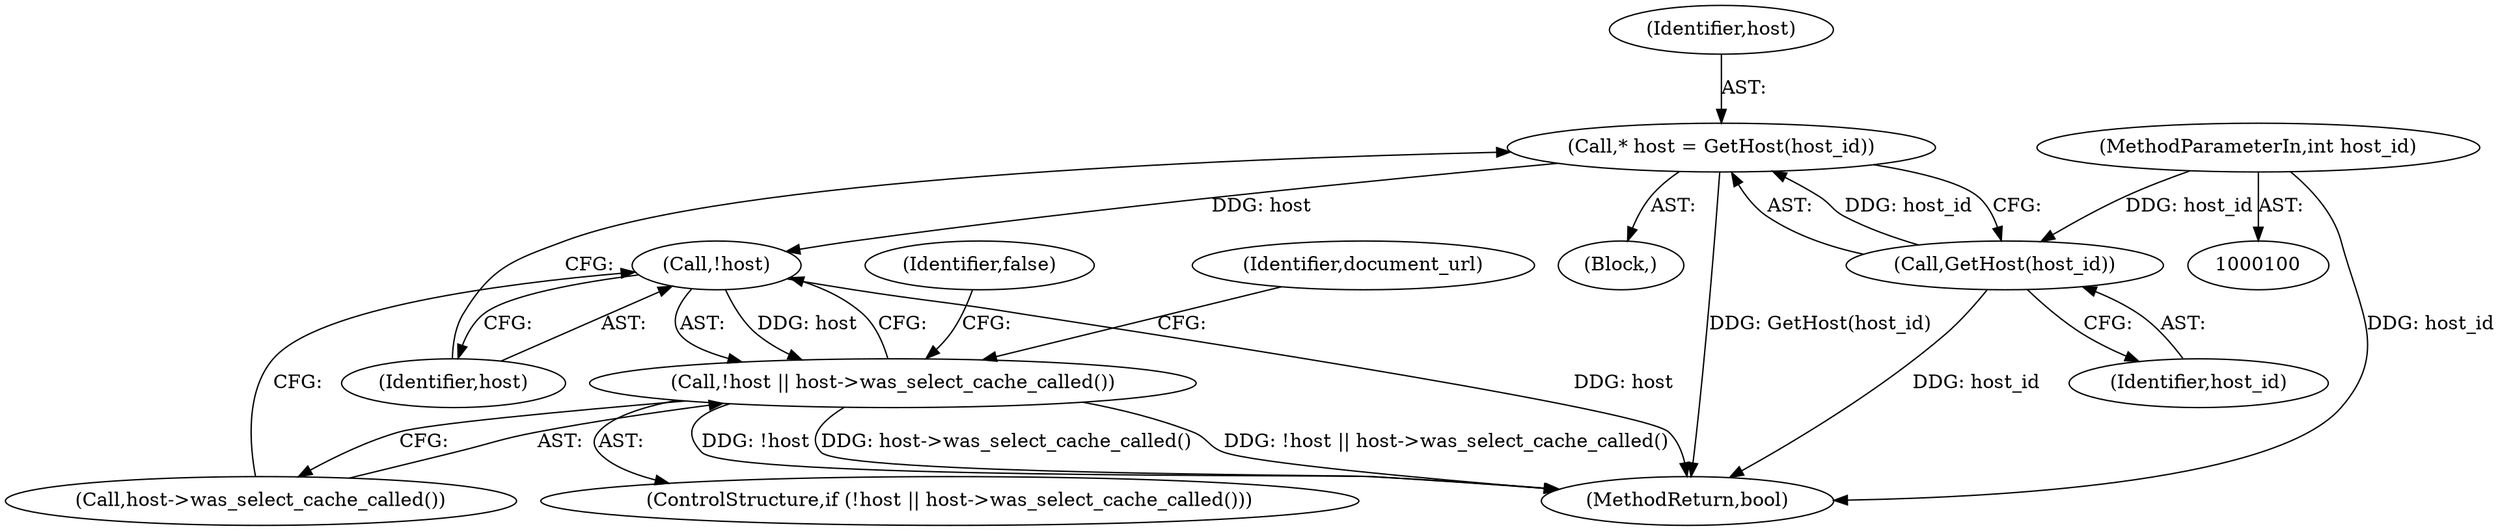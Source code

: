 digraph "1_Chrome_2cb006bc9d3ad16353ed49c2b75faea618156d0f_0@pointer" {
"1000107" [label="(Call,* host = GetHost(host_id))"];
"1000109" [label="(Call,GetHost(host_id))"];
"1000101" [label="(MethodParameterIn,int host_id)"];
"1000113" [label="(Call,!host)"];
"1000112" [label="(Call,!host || host->was_select_cache_called())"];
"1000117" [label="(Identifier,false)"];
"1000105" [label="(Block,)"];
"1000110" [label="(Identifier,host_id)"];
"1000101" [label="(MethodParameterIn,int host_id)"];
"1000112" [label="(Call,!host || host->was_select_cache_called())"];
"1000119" [label="(Identifier,document_url)"];
"1000114" [label="(Identifier,host)"];
"1000111" [label="(ControlStructure,if (!host || host->was_select_cache_called()))"];
"1000109" [label="(Call,GetHost(host_id))"];
"1000113" [label="(Call,!host)"];
"1000107" [label="(Call,* host = GetHost(host_id))"];
"1000115" [label="(Call,host->was_select_cache_called())"];
"1000124" [label="(MethodReturn,bool)"];
"1000108" [label="(Identifier,host)"];
"1000107" -> "1000105"  [label="AST: "];
"1000107" -> "1000109"  [label="CFG: "];
"1000108" -> "1000107"  [label="AST: "];
"1000109" -> "1000107"  [label="AST: "];
"1000114" -> "1000107"  [label="CFG: "];
"1000107" -> "1000124"  [label="DDG: GetHost(host_id)"];
"1000109" -> "1000107"  [label="DDG: host_id"];
"1000107" -> "1000113"  [label="DDG: host"];
"1000109" -> "1000110"  [label="CFG: "];
"1000110" -> "1000109"  [label="AST: "];
"1000109" -> "1000124"  [label="DDG: host_id"];
"1000101" -> "1000109"  [label="DDG: host_id"];
"1000101" -> "1000100"  [label="AST: "];
"1000101" -> "1000124"  [label="DDG: host_id"];
"1000113" -> "1000112"  [label="AST: "];
"1000113" -> "1000114"  [label="CFG: "];
"1000114" -> "1000113"  [label="AST: "];
"1000115" -> "1000113"  [label="CFG: "];
"1000112" -> "1000113"  [label="CFG: "];
"1000113" -> "1000124"  [label="DDG: host"];
"1000113" -> "1000112"  [label="DDG: host"];
"1000112" -> "1000111"  [label="AST: "];
"1000112" -> "1000115"  [label="CFG: "];
"1000115" -> "1000112"  [label="AST: "];
"1000117" -> "1000112"  [label="CFG: "];
"1000119" -> "1000112"  [label="CFG: "];
"1000112" -> "1000124"  [label="DDG: host->was_select_cache_called()"];
"1000112" -> "1000124"  [label="DDG: !host || host->was_select_cache_called()"];
"1000112" -> "1000124"  [label="DDG: !host"];
}
